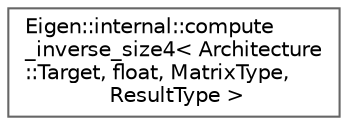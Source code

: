 digraph "Graphical Class Hierarchy"
{
 // LATEX_PDF_SIZE
  bgcolor="transparent";
  edge [fontname=Helvetica,fontsize=10,labelfontname=Helvetica,labelfontsize=10];
  node [fontname=Helvetica,fontsize=10,shape=box,height=0.2,width=0.4];
  rankdir="LR";
  Node0 [id="Node000000",label="Eigen::internal::compute\l_inverse_size4\< Architecture\l::Target, float, MatrixType,\l ResultType \>",height=0.2,width=0.4,color="grey40", fillcolor="white", style="filled",URL="$structEigen_1_1internal_1_1compute__inverse__size4_3_01Architecture_1_1Target_00_01float_00_01MatrixType_00_01ResultType_01_4.html",tooltip=" "];
}
